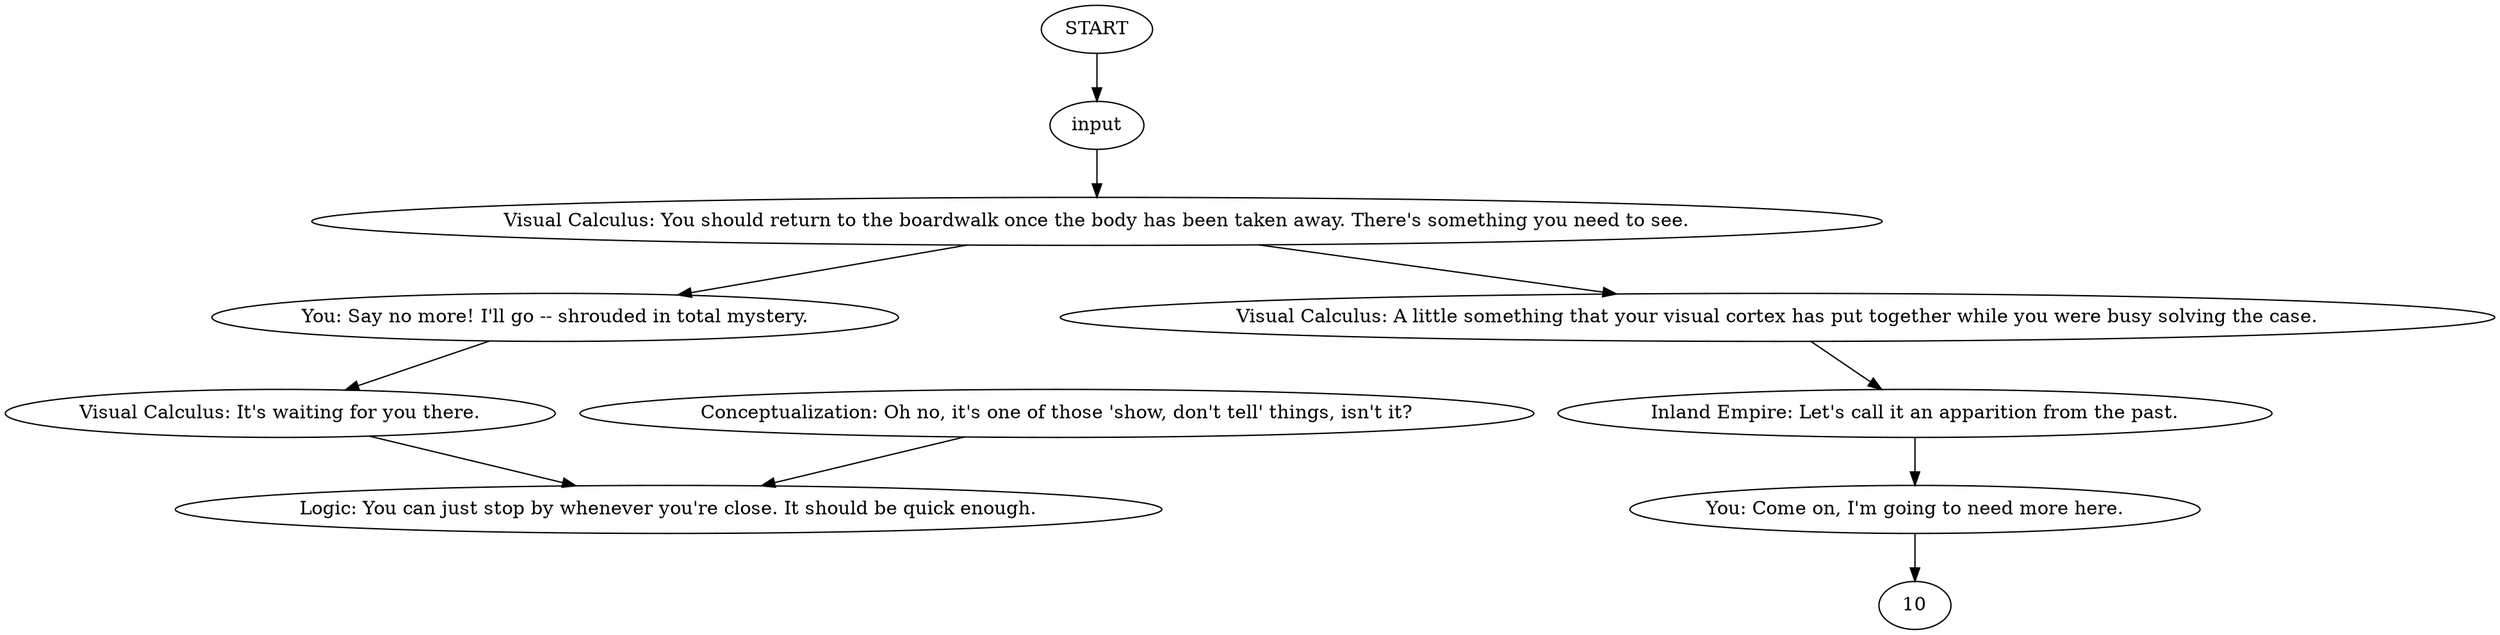 # Helen - EasterEggs / Pleasure Wheel / Flow – PLAZA ORB / viscal pleasure wheel intro
# Viscal intro after WCW quest not taken
# ==================================================
digraph G {
	  0 [label="START"];
	  1 [label="input"];
	  2 [label="Visual Calculus: You should return to the boardwalk once the body has been taken away. There's something you need to see."];
	  3 [label="Inland Empire: Let's call it an apparition from the past."];
	  4 [label="You: Say no more! I'll go -- shrouded in total mystery."];
	  5 [label="Visual Calculus: It's waiting for you there."];
	  6 [label="Logic: You can just stop by whenever you're close. It should be quick enough."];
	  7 [label="Conceptualization: Oh no, it's one of those 'show, don't tell' things, isn't it?"];
	  8 [label="You: Come on, I'm going to need more here."];
	  9 [label="Visual Calculus: A little something that your visual cortex has put together while you were busy solving the case."];
	  0 -> 1
	  1 -> 2
	  2 -> 9
	  2 -> 4
	  3 -> 8
	  4 -> 5
	  5 -> 6
	  7 -> 6
	  8 -> 10
	  9 -> 3
}

